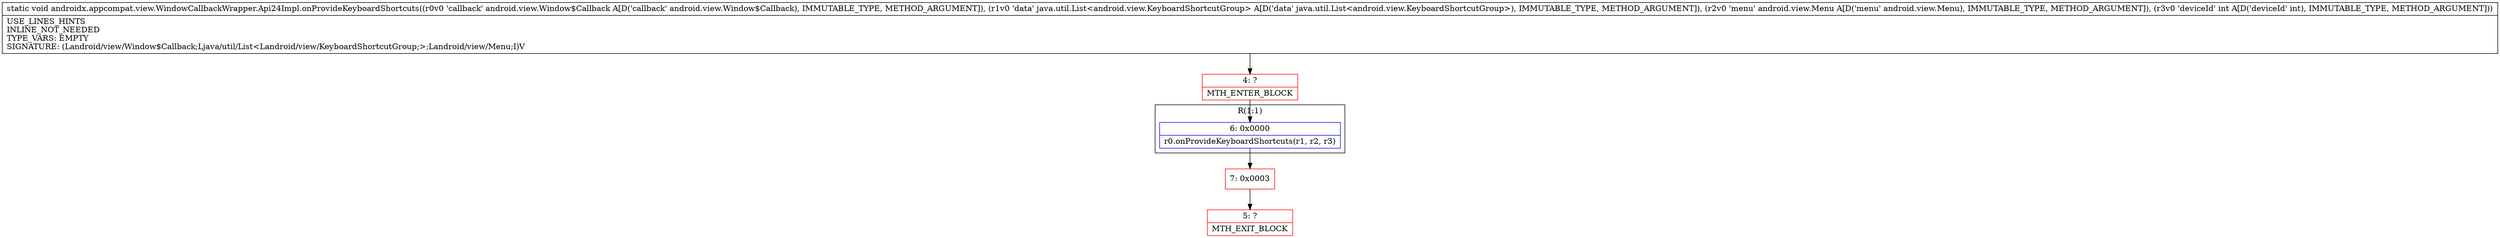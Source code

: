 digraph "CFG forandroidx.appcompat.view.WindowCallbackWrapper.Api24Impl.onProvideKeyboardShortcuts(Landroid\/view\/Window$Callback;Ljava\/util\/List;Landroid\/view\/Menu;I)V" {
subgraph cluster_Region_235502908 {
label = "R(1:1)";
node [shape=record,color=blue];
Node_6 [shape=record,label="{6\:\ 0x0000|r0.onProvideKeyboardShortcuts(r1, r2, r3)\l}"];
}
Node_4 [shape=record,color=red,label="{4\:\ ?|MTH_ENTER_BLOCK\l}"];
Node_7 [shape=record,color=red,label="{7\:\ 0x0003}"];
Node_5 [shape=record,color=red,label="{5\:\ ?|MTH_EXIT_BLOCK\l}"];
MethodNode[shape=record,label="{static void androidx.appcompat.view.WindowCallbackWrapper.Api24Impl.onProvideKeyboardShortcuts((r0v0 'callback' android.view.Window$Callback A[D('callback' android.view.Window$Callback), IMMUTABLE_TYPE, METHOD_ARGUMENT]), (r1v0 'data' java.util.List\<android.view.KeyboardShortcutGroup\> A[D('data' java.util.List\<android.view.KeyboardShortcutGroup\>), IMMUTABLE_TYPE, METHOD_ARGUMENT]), (r2v0 'menu' android.view.Menu A[D('menu' android.view.Menu), IMMUTABLE_TYPE, METHOD_ARGUMENT]), (r3v0 'deviceId' int A[D('deviceId' int), IMMUTABLE_TYPE, METHOD_ARGUMENT]))  | USE_LINES_HINTS\lINLINE_NOT_NEEDED\lTYPE_VARS: EMPTY\lSIGNATURE: (Landroid\/view\/Window$Callback;Ljava\/util\/List\<Landroid\/view\/KeyboardShortcutGroup;\>;Landroid\/view\/Menu;I)V\l}"];
MethodNode -> Node_4;Node_6 -> Node_7;
Node_4 -> Node_6;
Node_7 -> Node_5;
}

